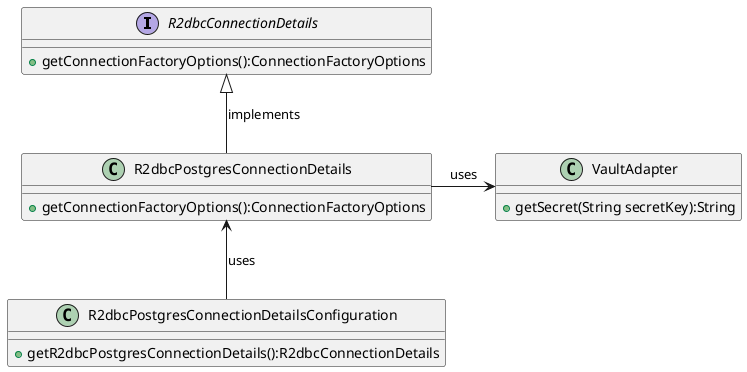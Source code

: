 @startuml
'https://plantuml.com/class-diagram

interface R2dbcConnectionDetails {
   +getConnectionFactoryOptions():ConnectionFactoryOptions
}
class R2dbcPostgresConnectionDetails {
   +getConnectionFactoryOptions():ConnectionFactoryOptions
}
class VaultAdapter {
   +getSecret(String secretKey):String
}
class R2dbcPostgresConnectionDetailsConfiguration {
    +getR2dbcPostgresConnectionDetails():R2dbcConnectionDetails
}
R2dbcPostgresConnectionDetails -right-> VaultAdapter:uses
R2dbcPostgresConnectionDetails -up-|> R2dbcConnectionDetails:implements
R2dbcPostgresConnectionDetailsConfiguration -up-> R2dbcPostgresConnectionDetails:uses


@enduml